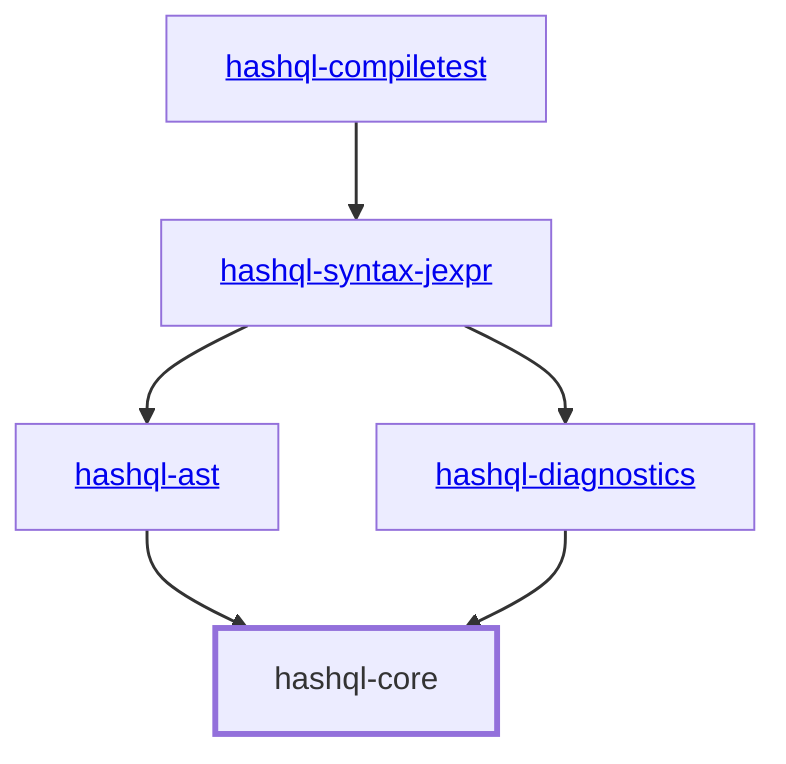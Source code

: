 graph TD
    linkStyle default stroke-width:1.5px
    classDef default stroke-width:1px
    classDef root stroke-width:3px
    classDef dev stroke-width:1px
    classDef build stroke-width:1px
    %% Legend
    %% --> : Normal dependency
    %% -.-> : Dev dependency
    %% ---> : Build dependency
    0[hashql-core]
    class 0 root
    1[<a href="../hashql_diagnostics/index.html">hashql-diagnostics</a>]
    2[<a href="../hashql_syntax_jexpr/index.html">hashql-syntax-jexpr</a>]
    3[<a href="../hashql_ast/index.html">hashql-ast</a>]
    4[<a href="../hashql_compiletest/index.html">hashql-compiletest</a>]
    2 --> 1
    2 --> 3
    3 --> 0
    1 --> 0
    4 --> 2